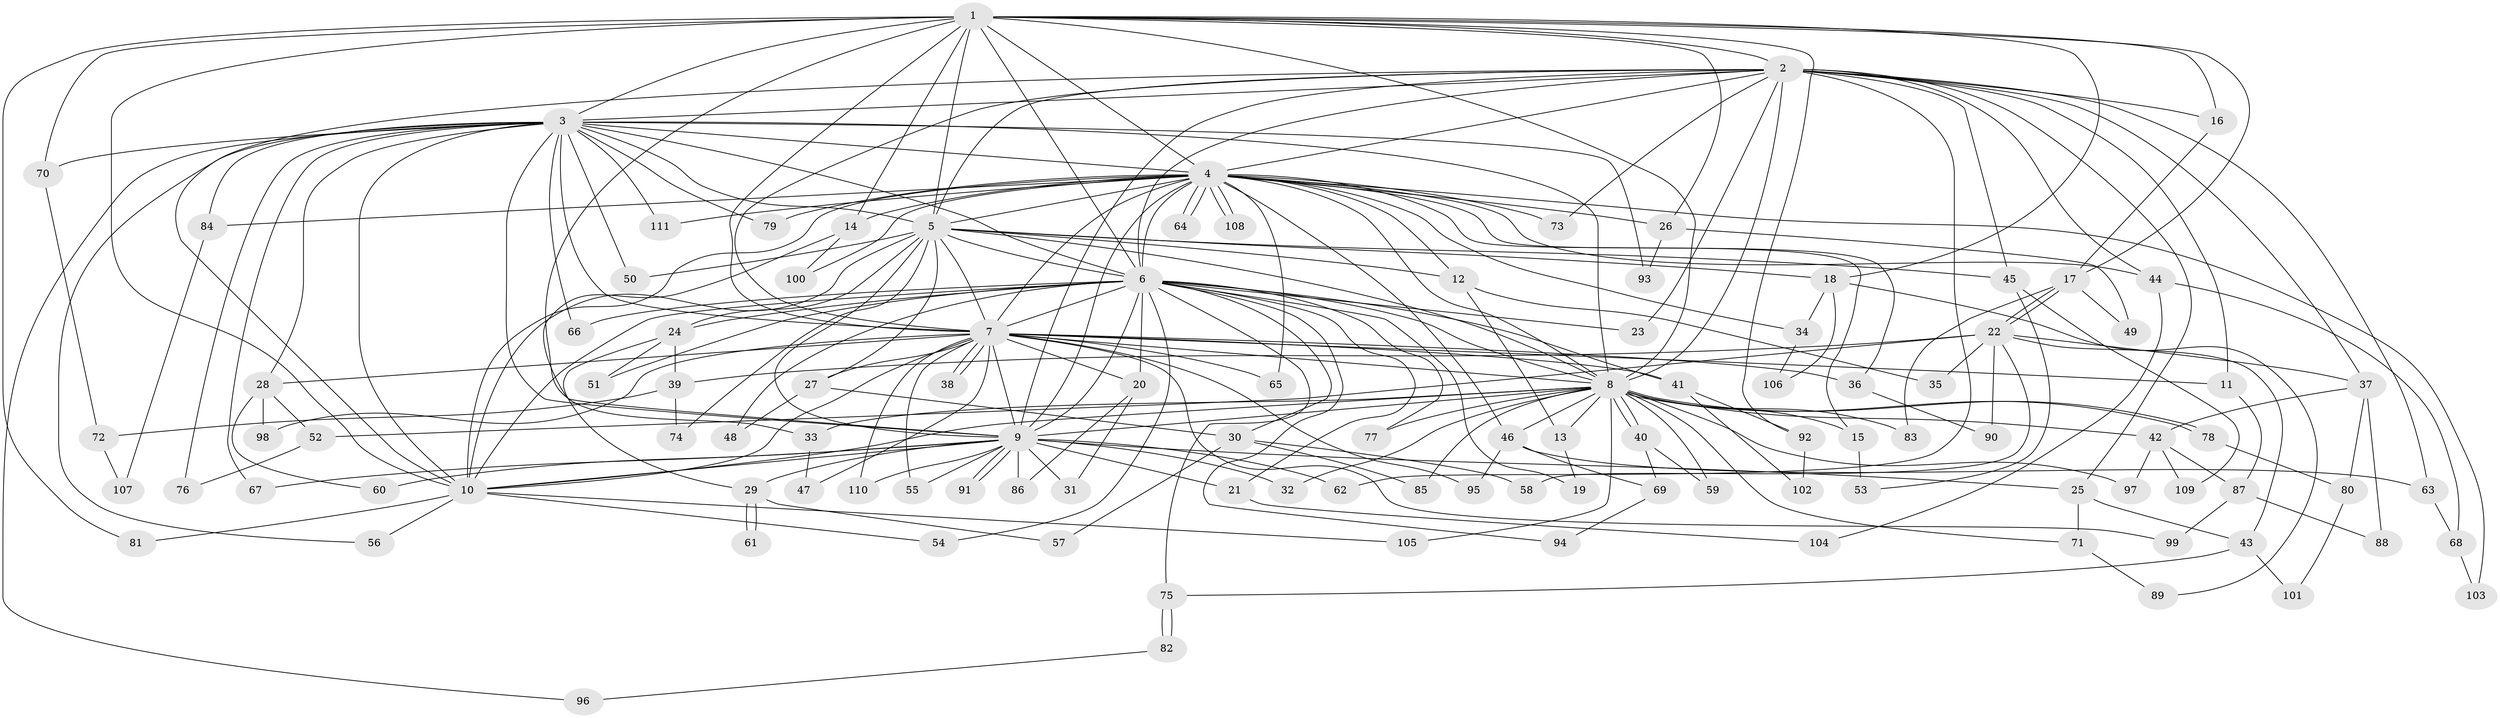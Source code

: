 // Generated by graph-tools (version 1.1) at 2025/14/03/09/25 04:14:02]
// undirected, 111 vertices, 247 edges
graph export_dot {
graph [start="1"]
  node [color=gray90,style=filled];
  1;
  2;
  3;
  4;
  5;
  6;
  7;
  8;
  9;
  10;
  11;
  12;
  13;
  14;
  15;
  16;
  17;
  18;
  19;
  20;
  21;
  22;
  23;
  24;
  25;
  26;
  27;
  28;
  29;
  30;
  31;
  32;
  33;
  34;
  35;
  36;
  37;
  38;
  39;
  40;
  41;
  42;
  43;
  44;
  45;
  46;
  47;
  48;
  49;
  50;
  51;
  52;
  53;
  54;
  55;
  56;
  57;
  58;
  59;
  60;
  61;
  62;
  63;
  64;
  65;
  66;
  67;
  68;
  69;
  70;
  71;
  72;
  73;
  74;
  75;
  76;
  77;
  78;
  79;
  80;
  81;
  82;
  83;
  84;
  85;
  86;
  87;
  88;
  89;
  90;
  91;
  92;
  93;
  94;
  95;
  96;
  97;
  98;
  99;
  100;
  101;
  102;
  103;
  104;
  105;
  106;
  107;
  108;
  109;
  110;
  111;
  1 -- 2;
  1 -- 3;
  1 -- 4;
  1 -- 5;
  1 -- 6;
  1 -- 7;
  1 -- 8;
  1 -- 9;
  1 -- 10;
  1 -- 14;
  1 -- 16;
  1 -- 17;
  1 -- 18;
  1 -- 26;
  1 -- 70;
  1 -- 81;
  1 -- 92;
  2 -- 3;
  2 -- 4;
  2 -- 5;
  2 -- 6;
  2 -- 7;
  2 -- 8;
  2 -- 9;
  2 -- 10;
  2 -- 11;
  2 -- 16;
  2 -- 23;
  2 -- 25;
  2 -- 37;
  2 -- 44;
  2 -- 45;
  2 -- 62;
  2 -- 63;
  2 -- 73;
  3 -- 4;
  3 -- 5;
  3 -- 6;
  3 -- 7;
  3 -- 8;
  3 -- 9;
  3 -- 10;
  3 -- 28;
  3 -- 50;
  3 -- 56;
  3 -- 66;
  3 -- 67;
  3 -- 70;
  3 -- 76;
  3 -- 79;
  3 -- 84;
  3 -- 93;
  3 -- 96;
  3 -- 111;
  4 -- 5;
  4 -- 6;
  4 -- 7;
  4 -- 8;
  4 -- 9;
  4 -- 10;
  4 -- 12;
  4 -- 14;
  4 -- 15;
  4 -- 26;
  4 -- 34;
  4 -- 36;
  4 -- 44;
  4 -- 46;
  4 -- 64;
  4 -- 64;
  4 -- 65;
  4 -- 73;
  4 -- 79;
  4 -- 84;
  4 -- 100;
  4 -- 103;
  4 -- 108;
  4 -- 108;
  4 -- 111;
  5 -- 6;
  5 -- 7;
  5 -- 8;
  5 -- 9;
  5 -- 10;
  5 -- 12;
  5 -- 18;
  5 -- 24;
  5 -- 27;
  5 -- 45;
  5 -- 50;
  5 -- 74;
  6 -- 7;
  6 -- 8;
  6 -- 9;
  6 -- 10;
  6 -- 19;
  6 -- 20;
  6 -- 21;
  6 -- 23;
  6 -- 24;
  6 -- 30;
  6 -- 41;
  6 -- 48;
  6 -- 51;
  6 -- 54;
  6 -- 66;
  6 -- 75;
  6 -- 77;
  6 -- 94;
  7 -- 8;
  7 -- 9;
  7 -- 10;
  7 -- 11;
  7 -- 20;
  7 -- 27;
  7 -- 28;
  7 -- 36;
  7 -- 38;
  7 -- 38;
  7 -- 41;
  7 -- 47;
  7 -- 55;
  7 -- 65;
  7 -- 95;
  7 -- 98;
  7 -- 99;
  7 -- 110;
  8 -- 9;
  8 -- 10;
  8 -- 13;
  8 -- 15;
  8 -- 32;
  8 -- 33;
  8 -- 40;
  8 -- 40;
  8 -- 42;
  8 -- 46;
  8 -- 59;
  8 -- 71;
  8 -- 77;
  8 -- 78;
  8 -- 78;
  8 -- 83;
  8 -- 85;
  8 -- 97;
  8 -- 105;
  9 -- 10;
  9 -- 21;
  9 -- 25;
  9 -- 29;
  9 -- 31;
  9 -- 32;
  9 -- 55;
  9 -- 60;
  9 -- 62;
  9 -- 67;
  9 -- 86;
  9 -- 91;
  9 -- 91;
  9 -- 110;
  10 -- 54;
  10 -- 56;
  10 -- 81;
  10 -- 105;
  11 -- 87;
  12 -- 13;
  12 -- 35;
  13 -- 19;
  14 -- 33;
  14 -- 100;
  15 -- 53;
  16 -- 17;
  17 -- 22;
  17 -- 22;
  17 -- 49;
  17 -- 83;
  18 -- 34;
  18 -- 89;
  18 -- 106;
  20 -- 31;
  20 -- 86;
  21 -- 104;
  22 -- 35;
  22 -- 37;
  22 -- 39;
  22 -- 43;
  22 -- 52;
  22 -- 58;
  22 -- 90;
  24 -- 29;
  24 -- 39;
  24 -- 51;
  25 -- 43;
  25 -- 71;
  26 -- 49;
  26 -- 93;
  27 -- 30;
  27 -- 48;
  28 -- 52;
  28 -- 60;
  28 -- 98;
  29 -- 57;
  29 -- 61;
  29 -- 61;
  30 -- 57;
  30 -- 58;
  30 -- 85;
  33 -- 47;
  34 -- 106;
  36 -- 90;
  37 -- 42;
  37 -- 80;
  37 -- 88;
  39 -- 72;
  39 -- 74;
  40 -- 59;
  40 -- 69;
  41 -- 92;
  41 -- 102;
  42 -- 87;
  42 -- 97;
  42 -- 109;
  43 -- 75;
  43 -- 101;
  44 -- 68;
  44 -- 104;
  45 -- 53;
  45 -- 109;
  46 -- 63;
  46 -- 69;
  46 -- 95;
  52 -- 76;
  63 -- 68;
  68 -- 103;
  69 -- 94;
  70 -- 72;
  71 -- 89;
  72 -- 107;
  75 -- 82;
  75 -- 82;
  78 -- 80;
  80 -- 101;
  82 -- 96;
  84 -- 107;
  87 -- 88;
  87 -- 99;
  92 -- 102;
}
